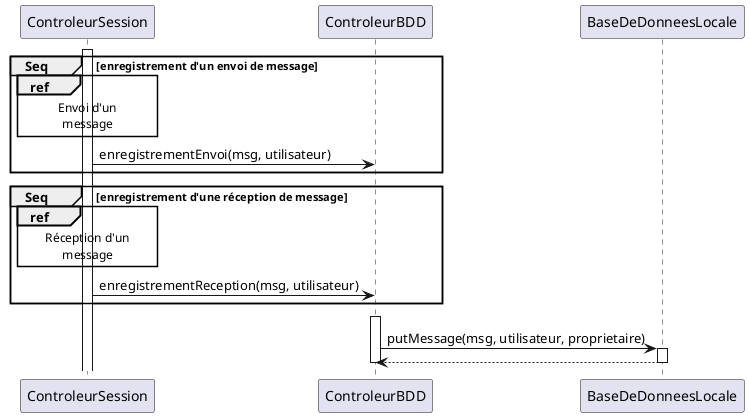 @startuml enregistrement_historique 
activate ControleurSession
group Seq [enregistrement d'un envoi de message]
    ref over ControleurSession
        Envoi d'un
        message
    end ref
    ControleurSession -> ControleurBDD : enregistrementEnvoi(msg, utilisateur)
end
group Seq [enregistrement d'une réception de message]
    ref over ControleurSession
        Réception d'un
        message
    end ref
    ControleurSession -> ControleurBDD : enregistrementReception(msg, utilisateur)
end
ControleurBDD [hidden]-> ControleurSession
activate ControleurBDD
ControleurBDD -> BaseDeDonneesLocale : putMessage(msg, utilisateur, proprietaire)
activate BaseDeDonneesLocale
BaseDeDonneesLocale --> ControleurBDD
deactivate BaseDeDonneesLocale
deactivate ControleurBDD
@enduml